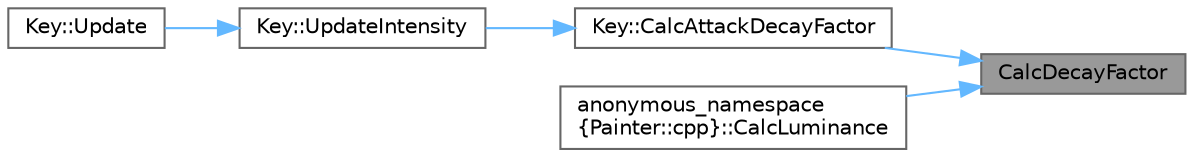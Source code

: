 digraph "CalcDecayFactor"
{
 // LATEX_PDF_SIZE
  bgcolor="transparent";
  edge [fontname=Helvetica,fontsize=10,labelfontname=Helvetica,labelfontsize=10];
  node [fontname=Helvetica,fontsize=10,shape=box,height=0.2,width=0.4];
  rankdir="RL";
  Node1 [id="Node000001",label="CalcDecayFactor",height=0.2,width=0.4,color="gray40", fillcolor="grey60", style="filled", fontcolor="black",tooltip=" "];
  Node1 -> Node2 [id="edge1_Node000001_Node000002",dir="back",color="steelblue1",style="solid",tooltip=" "];
  Node2 [id="Node000002",label="Key::CalcAttackDecayFactor",height=0.2,width=0.4,color="grey40", fillcolor="white", style="filled",URL="$db/d42/struct_key_abbe629a5358df091d6202309e8327b23.html#abbe629a5358df091d6202309e8327b23",tooltip=" "];
  Node2 -> Node3 [id="edge2_Node000002_Node000003",dir="back",color="steelblue1",style="solid",tooltip=" "];
  Node3 [id="Node000003",label="Key::UpdateIntensity",height=0.2,width=0.4,color="grey40", fillcolor="white", style="filled",URL="$db/d42/struct_key_af13ad91740bfcfc76380b4684a2668c1.html#af13ad91740bfcfc76380b4684a2668c1",tooltip=" "];
  Node3 -> Node4 [id="edge3_Node000003_Node000004",dir="back",color="steelblue1",style="solid",tooltip=" "];
  Node4 [id="Node000004",label="Key::Update",height=0.2,width=0.4,color="grey40", fillcolor="white", style="filled",URL="$db/d42/struct_key_ac841a3966fde8cd5df0eafa0bdcf0cca.html#ac841a3966fde8cd5df0eafa0bdcf0cca",tooltip=" "];
  Node1 -> Node5 [id="edge4_Node000001_Node000005",dir="back",color="steelblue1",style="solid",tooltip=" "];
  Node5 [id="Node000005",label="anonymous_namespace\l\{Painter::cpp\}::CalcLuminance",height=0.2,width=0.4,color="grey40", fillcolor="white", style="filled",URL="$dc/d9f/namespaceanonymous__namespace_02_painter_8cpp_03_a2932f71ebf495b07e5cf1a8a71e5c198.html#a2932f71ebf495b07e5cf1a8a71e5c198",tooltip=" "];
}
